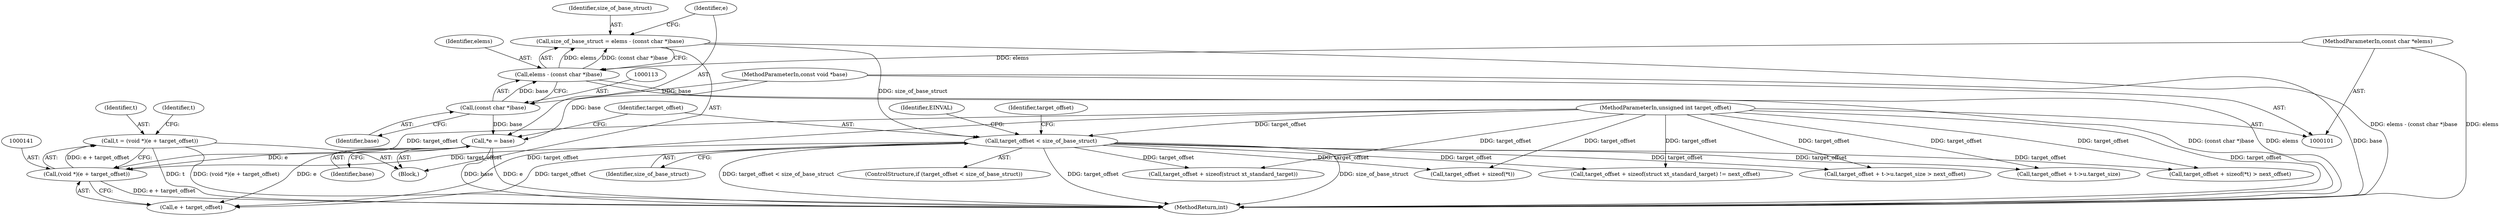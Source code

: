 digraph "0_linux_ce683e5f9d045e5d67d1312a42b359cb2ab2a13c_5@integer" {
"1000138" [label="(Call,t = (void *)(e + target_offset))"];
"1000140" [label="(Call,(void *)(e + target_offset))"];
"1000117" [label="(Call,*e = base)"];
"1000112" [label="(Call,(const char *)base)"];
"1000102" [label="(MethodParameterIn,const void *base)"];
"1000104" [label="(MethodParameterIn,unsigned int target_offset)"];
"1000121" [label="(Call,target_offset < size_of_base_struct)"];
"1000108" [label="(Call,size_of_base_struct = elems - (const char *)base)"];
"1000110" [label="(Call,elems - (const char *)base)"];
"1000103" [label="(MethodParameterIn,const char *elems)"];
"1000120" [label="(ControlStructure,if (target_offset < size_of_base_struct))"];
"1000109" [label="(Identifier,size_of_base_struct)"];
"1000149" [label="(Identifier,t)"];
"1000121" [label="(Call,target_offset < size_of_base_struct)"];
"1000102" [label="(MethodParameterIn,const void *base)"];
"1000126" [label="(Identifier,EINVAL)"];
"1000160" [label="(Call,target_offset + t->u.target_size)"];
"1000129" [label="(Call,target_offset + sizeof(*t))"];
"1000184" [label="(Call,target_offset + sizeof(struct xt_standard_target) != next_offset)"];
"1000122" [label="(Identifier,target_offset)"];
"1000118" [label="(Identifier,e)"];
"1000195" [label="(MethodReturn,int)"];
"1000119" [label="(Identifier,base)"];
"1000112" [label="(Call,(const char *)base)"];
"1000139" [label="(Identifier,t)"];
"1000114" [label="(Identifier,base)"];
"1000159" [label="(Call,target_offset + t->u.target_size > next_offset)"];
"1000104" [label="(MethodParameterIn,unsigned int target_offset)"];
"1000106" [label="(Block,)"];
"1000128" [label="(Call,target_offset + sizeof(*t) > next_offset)"];
"1000123" [label="(Identifier,size_of_base_struct)"];
"1000138" [label="(Call,t = (void *)(e + target_offset))"];
"1000111" [label="(Identifier,elems)"];
"1000140" [label="(Call,(void *)(e + target_offset))"];
"1000108" [label="(Call,size_of_base_struct = elems - (const char *)base)"];
"1000142" [label="(Call,e + target_offset)"];
"1000103" [label="(MethodParameterIn,const char *elems)"];
"1000117" [label="(Call,*e = base)"];
"1000130" [label="(Identifier,target_offset)"];
"1000185" [label="(Call,target_offset + sizeof(struct xt_standard_target))"];
"1000110" [label="(Call,elems - (const char *)base)"];
"1000138" -> "1000106"  [label="AST: "];
"1000138" -> "1000140"  [label="CFG: "];
"1000139" -> "1000138"  [label="AST: "];
"1000140" -> "1000138"  [label="AST: "];
"1000149" -> "1000138"  [label="CFG: "];
"1000138" -> "1000195"  [label="DDG: t"];
"1000138" -> "1000195"  [label="DDG: (void *)(e + target_offset)"];
"1000140" -> "1000138"  [label="DDG: e + target_offset"];
"1000140" -> "1000142"  [label="CFG: "];
"1000141" -> "1000140"  [label="AST: "];
"1000142" -> "1000140"  [label="AST: "];
"1000140" -> "1000195"  [label="DDG: e + target_offset"];
"1000117" -> "1000140"  [label="DDG: e"];
"1000104" -> "1000140"  [label="DDG: target_offset"];
"1000121" -> "1000140"  [label="DDG: target_offset"];
"1000117" -> "1000106"  [label="AST: "];
"1000117" -> "1000119"  [label="CFG: "];
"1000118" -> "1000117"  [label="AST: "];
"1000119" -> "1000117"  [label="AST: "];
"1000122" -> "1000117"  [label="CFG: "];
"1000117" -> "1000195"  [label="DDG: e"];
"1000117" -> "1000195"  [label="DDG: base"];
"1000112" -> "1000117"  [label="DDG: base"];
"1000102" -> "1000117"  [label="DDG: base"];
"1000117" -> "1000142"  [label="DDG: e"];
"1000112" -> "1000110"  [label="AST: "];
"1000112" -> "1000114"  [label="CFG: "];
"1000113" -> "1000112"  [label="AST: "];
"1000114" -> "1000112"  [label="AST: "];
"1000110" -> "1000112"  [label="CFG: "];
"1000112" -> "1000110"  [label="DDG: base"];
"1000102" -> "1000112"  [label="DDG: base"];
"1000102" -> "1000101"  [label="AST: "];
"1000102" -> "1000195"  [label="DDG: base"];
"1000104" -> "1000101"  [label="AST: "];
"1000104" -> "1000195"  [label="DDG: target_offset"];
"1000104" -> "1000121"  [label="DDG: target_offset"];
"1000104" -> "1000128"  [label="DDG: target_offset"];
"1000104" -> "1000129"  [label="DDG: target_offset"];
"1000104" -> "1000142"  [label="DDG: target_offset"];
"1000104" -> "1000159"  [label="DDG: target_offset"];
"1000104" -> "1000160"  [label="DDG: target_offset"];
"1000104" -> "1000184"  [label="DDG: target_offset"];
"1000104" -> "1000185"  [label="DDG: target_offset"];
"1000121" -> "1000120"  [label="AST: "];
"1000121" -> "1000123"  [label="CFG: "];
"1000122" -> "1000121"  [label="AST: "];
"1000123" -> "1000121"  [label="AST: "];
"1000126" -> "1000121"  [label="CFG: "];
"1000130" -> "1000121"  [label="CFG: "];
"1000121" -> "1000195"  [label="DDG: size_of_base_struct"];
"1000121" -> "1000195"  [label="DDG: target_offset < size_of_base_struct"];
"1000121" -> "1000195"  [label="DDG: target_offset"];
"1000108" -> "1000121"  [label="DDG: size_of_base_struct"];
"1000121" -> "1000128"  [label="DDG: target_offset"];
"1000121" -> "1000129"  [label="DDG: target_offset"];
"1000121" -> "1000142"  [label="DDG: target_offset"];
"1000121" -> "1000159"  [label="DDG: target_offset"];
"1000121" -> "1000160"  [label="DDG: target_offset"];
"1000121" -> "1000184"  [label="DDG: target_offset"];
"1000121" -> "1000185"  [label="DDG: target_offset"];
"1000108" -> "1000106"  [label="AST: "];
"1000108" -> "1000110"  [label="CFG: "];
"1000109" -> "1000108"  [label="AST: "];
"1000110" -> "1000108"  [label="AST: "];
"1000118" -> "1000108"  [label="CFG: "];
"1000108" -> "1000195"  [label="DDG: elems - (const char *)base"];
"1000110" -> "1000108"  [label="DDG: elems"];
"1000110" -> "1000108"  [label="DDG: (const char *)base"];
"1000111" -> "1000110"  [label="AST: "];
"1000110" -> "1000195"  [label="DDG: (const char *)base"];
"1000110" -> "1000195"  [label="DDG: elems"];
"1000103" -> "1000110"  [label="DDG: elems"];
"1000103" -> "1000101"  [label="AST: "];
"1000103" -> "1000195"  [label="DDG: elems"];
}
